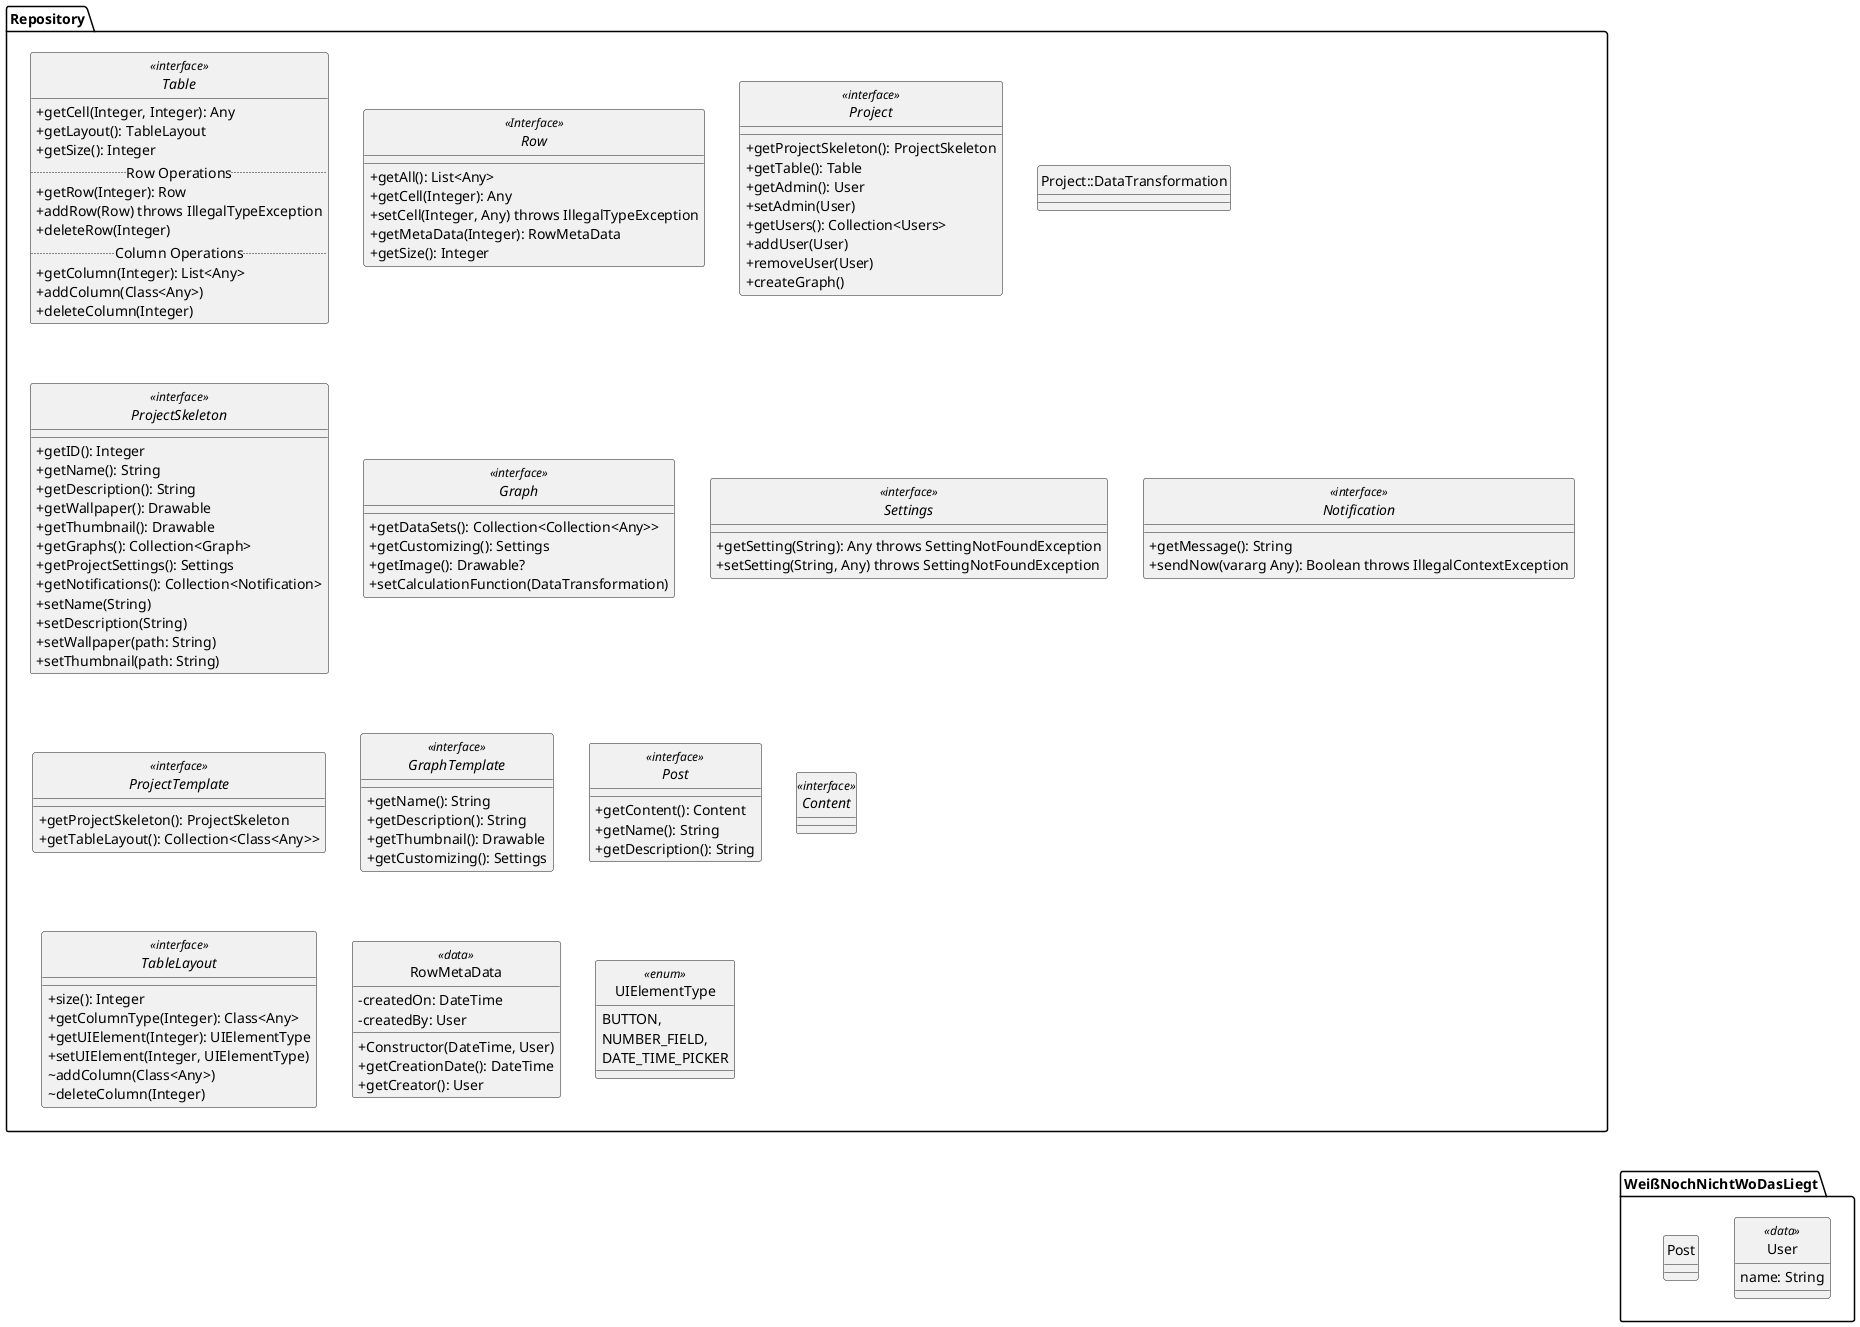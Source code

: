@startuml

skinparam monochrome true
skinparam shadowing false
skinparam genericDisplay old
skinparam classAttributeIconSize 0
hide circle


package Repository {
  
    interface Table <<interface>> {
        +getCell(Integer, Integer): Any
        +getLayout(): TableLayout
        +getSize(): Integer
        ..Row Operations..
        +getRow(Integer): Row
        +addRow(Row) throws IllegalTypeException
        +deleteRow(Integer)
        ..Column Operations..
        +getColumn(Integer): List<Any>
        +addColumn(Class<Any>)
        +deleteColumn(Integer)
    }

    interface Row <<Interface>> {
        +getAll(): List<Any>
        +getCell(Integer): Any
        +setCell(Integer, Any) throws IllegalTypeException
        +getMetaData(Integer): RowMetaData
        +getSize(): Integer
    }

    interface Project <<interface>> {
        +getProjectSkeleton(): ProjectSkeleton
        +getTable(): Table
        +getAdmin(): User
        +setAdmin(User)
        +getUsers(): Collection<Users>
        +addUser(User)
        +removeUser(User)
        +createGraph()
    }
  
    'Nested Class: You need an object of a class Implementing Project in Order to create
    'a DataTransformation
    class Project::DataTransformation {

    }

    interface ProjectSkeleton <<interface>> {
        +getID(): Integer
        +getName(): String
        +getDescription(): String
        +getWallpaper(): Drawable
        +getThumbnail(): Drawable
        +getGraphs(): Collection<Graph>
        +getProjectSettings(): Settings
        +getNotifications(): Collection<Notification>
        +setName(String)
        +setDescription(String)
        +setWallpaper(path: String)
        +setThumbnail(path: String)
    }

    interface Graph <<interface>> {
        'Does this always recompute the DataSets? If not how does it decide when to recompute?
        +getDataSets(): Collection<Collection<Any>>
        +getCustomizing(): Settings
        +getImage(): Drawable?
        +setCalculationFunction(DataTransformation)
    }

    interface Settings <<interface>> {
        +getSetting(String): Any throws SettingNotFoundException
        +setSetting(String, Any) throws SettingNotFoundException
    }

    interface Notification <<interface>> {
        +getMessage(): String
        +sendNow(vararg Any): Boolean throws IllegalContextException
    }
  
    interface ProjectTemplate <<interface>> {
        +getProjectSkeleton(): ProjectSkeleton
        +getTableLayout(): Collection<Class<Any>>
    }

    interface GraphTemplate <<interface>> {
        +getName(): String
        +getDescription(): String
        +getThumbnail(): Drawable
        +getCustomizing(): Settings

    }

    interface Post <<interface>> {
        +getContent(): Content
        +getName(): String
        +getDescription(): String
    }

    interface Content <<interface>> {

    }

    interface TableLayout <<interface>> {
        +size(): Integer
        +getColumnType(Integer): Class<Any>
        +getUIElement(Integer): UIElementType
        +setUIElement(Integer, UIElementType)
        ~addColumn(Class<Any>)
        ~deleteColumn(Integer)
    }

    class RowMetaData <<data>> {
        +Constructor(DateTime, User)
        +getCreationDate(): DateTime
        +getCreator(): User
        -createdOn: DateTime
        -createdBy: User
    }

    enum UIElementType <<enum>>{
        BUTTON,
        NUMBER_FIELD,
        DATE_TIME_PICKER
    }
}

Repository ----[hidden]-> WeißNochNichtWoDasLiegt

package WeißNochNichtWoDasLiegt {

    class User <<data>> {
        name: String
    }

    class Post {

    }

}



@enduml